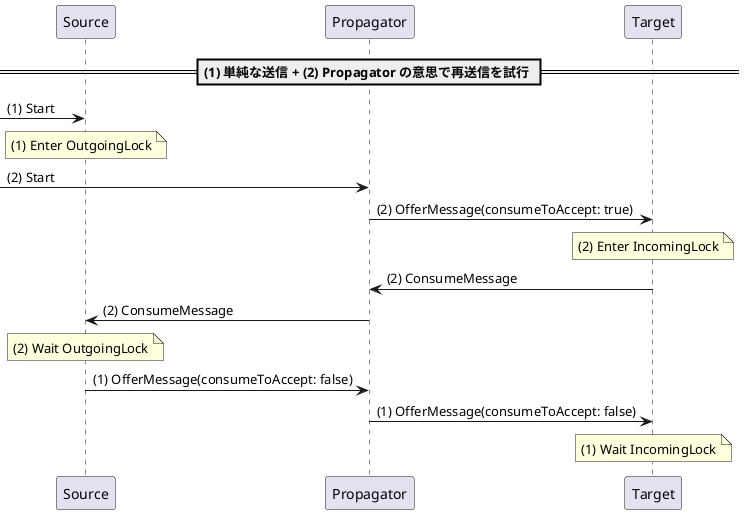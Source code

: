 @startuml
participant Source
participant Propagator
participant Target

== (1) 単純な送信 + (2) Propagator の意思で再送信を試行 ==

[-> Source : (1) Start

note over Source : (1) Enter OutgoingLock

[-> Propagator : (2) Start

Propagator -> Target : (2) OfferMessage(consumeToAccept: true)

note over Target : (2) Enter IncomingLock

Target -> Propagator : (2) ConsumeMessage
Propagator -> Source : (2) ConsumeMessage

note over Source : (2) Wait OutgoingLock

Source -> Propagator : (1) OfferMessage(consumeToAccept: false)
Propagator -> Target : (1) OfferMessage(consumeToAccept: false)

note over Target : (1) Wait IncomingLock

@enduml